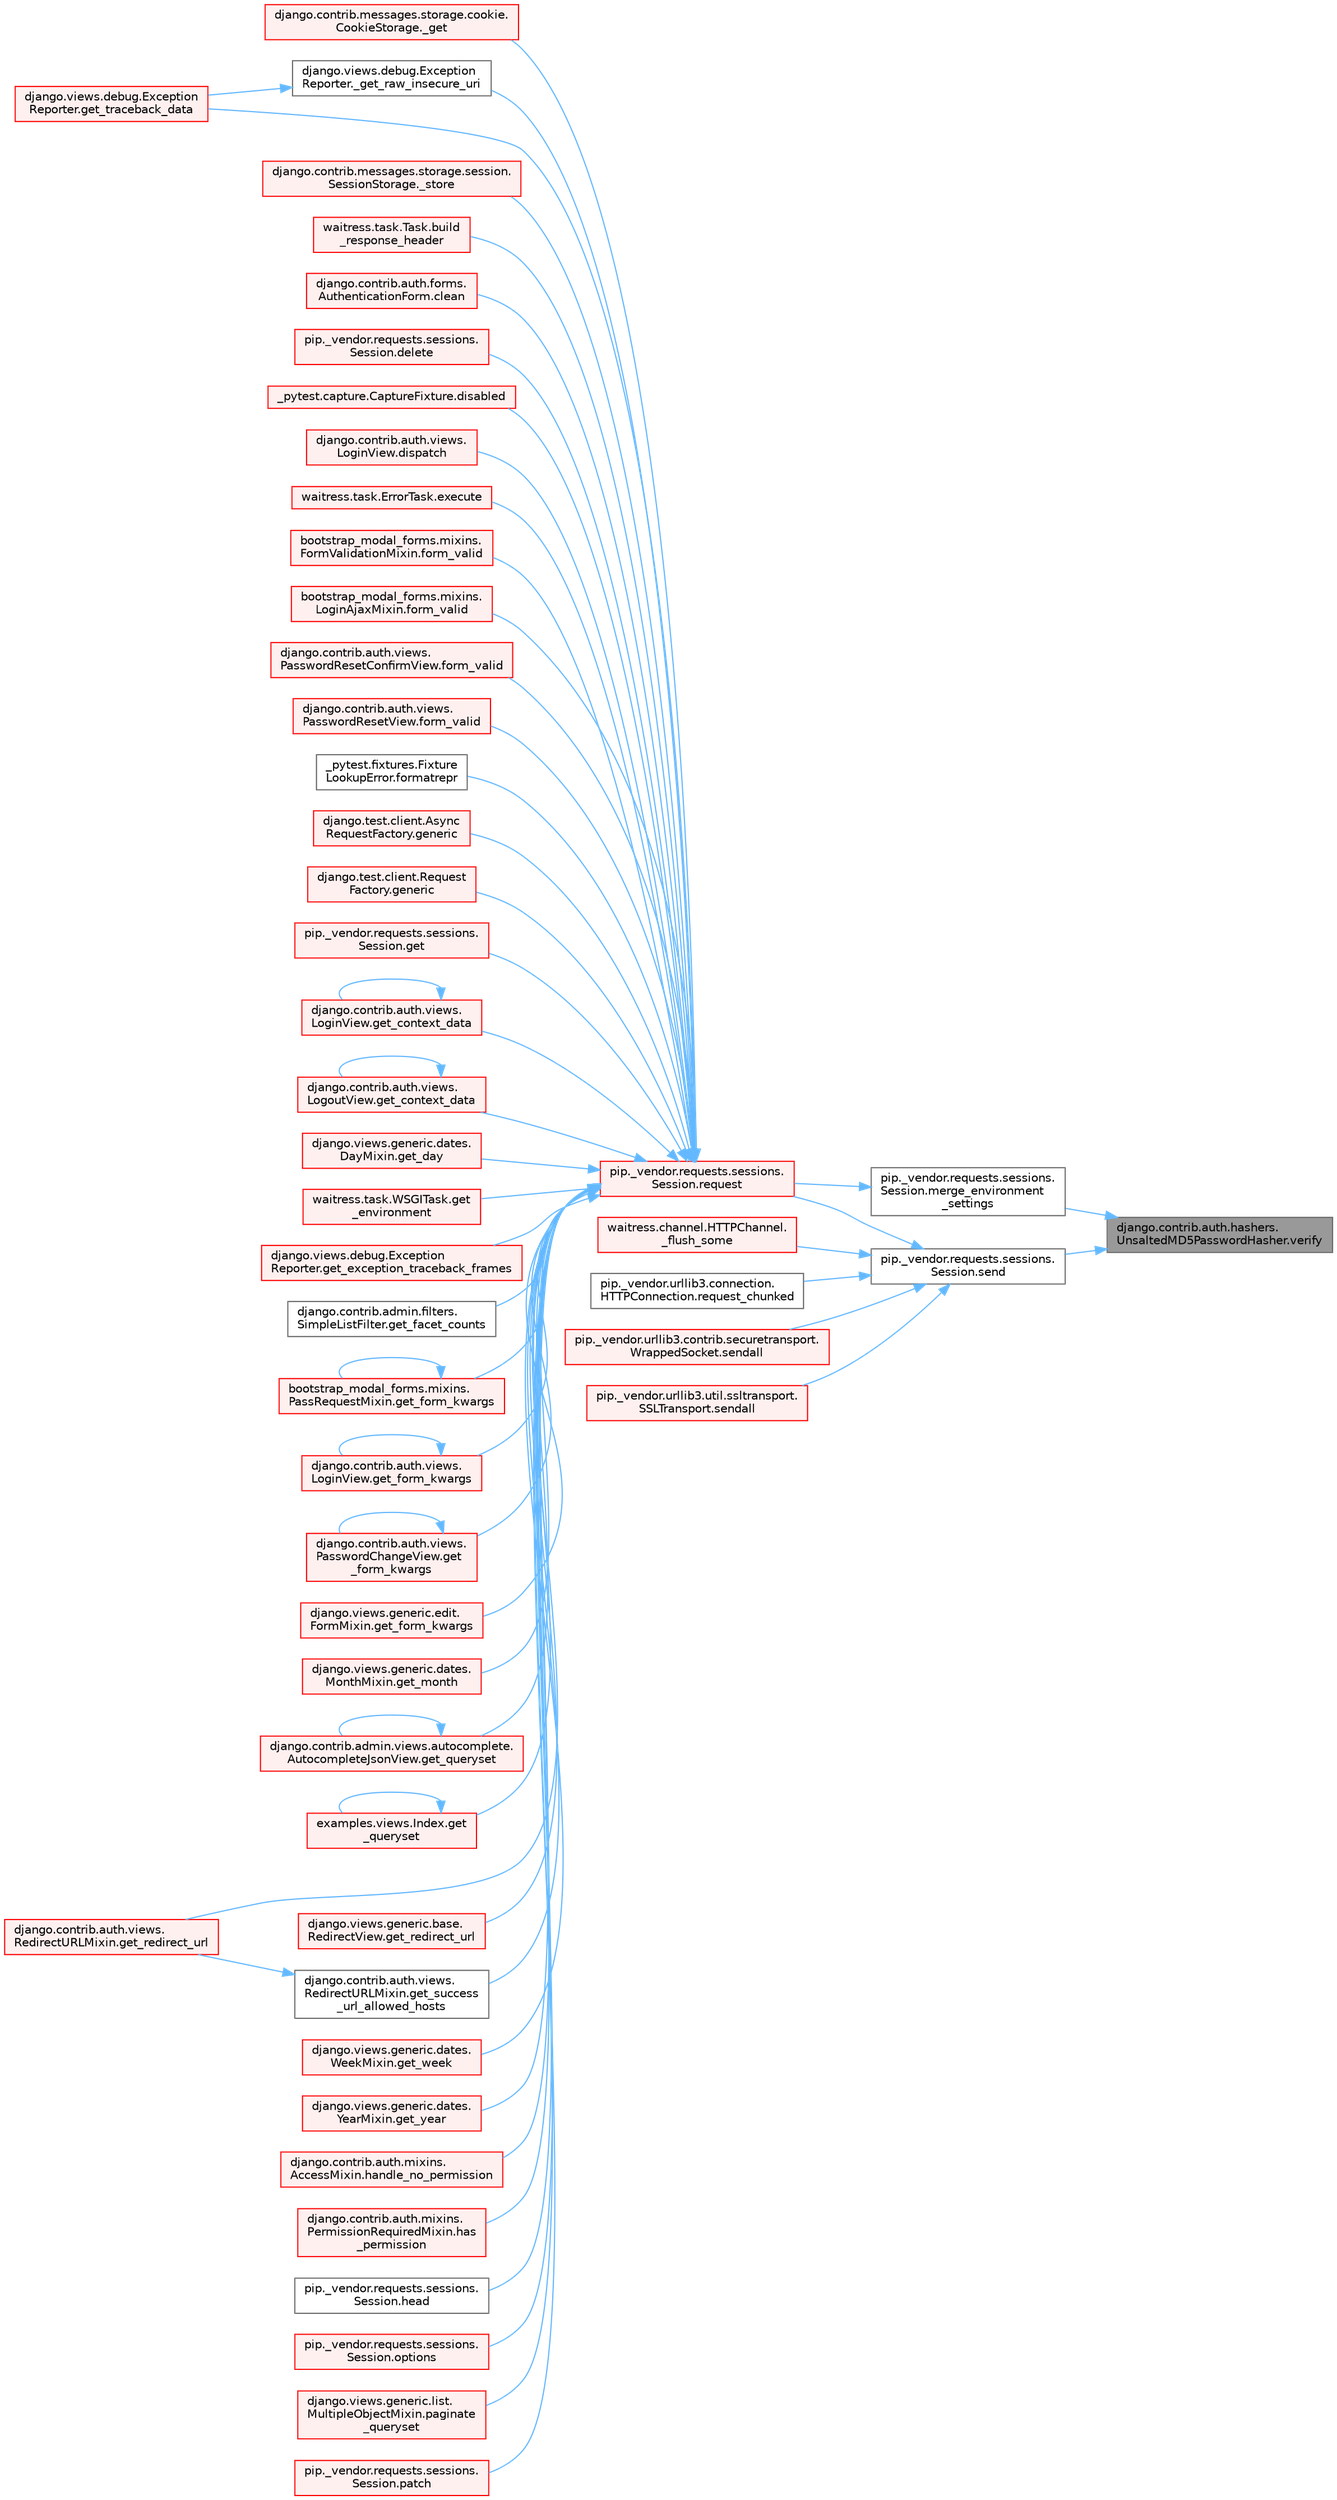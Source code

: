 digraph "django.contrib.auth.hashers.UnsaltedMD5PasswordHasher.verify"
{
 // LATEX_PDF_SIZE
  bgcolor="transparent";
  edge [fontname=Helvetica,fontsize=10,labelfontname=Helvetica,labelfontsize=10];
  node [fontname=Helvetica,fontsize=10,shape=box,height=0.2,width=0.4];
  rankdir="RL";
  Node1 [id="Node000001",label="django.contrib.auth.hashers.\lUnsaltedMD5PasswordHasher.verify",height=0.2,width=0.4,color="gray40", fillcolor="grey60", style="filled", fontcolor="black",tooltip=" "];
  Node1 -> Node2 [id="edge1_Node000001_Node000002",dir="back",color="steelblue1",style="solid",tooltip=" "];
  Node2 [id="Node000002",label="pip._vendor.requests.sessions.\lSession.merge_environment\l_settings",height=0.2,width=0.4,color="grey40", fillcolor="white", style="filled",URL="$classpip_1_1__vendor_1_1requests_1_1sessions_1_1_session.html#a1bbc07ae0fd8434a0ae651e3eb482be0",tooltip=" "];
  Node2 -> Node3 [id="edge2_Node000002_Node000003",dir="back",color="steelblue1",style="solid",tooltip=" "];
  Node3 [id="Node000003",label="pip._vendor.requests.sessions.\lSession.request",height=0.2,width=0.4,color="red", fillcolor="#FFF0F0", style="filled",URL="$classpip_1_1__vendor_1_1requests_1_1sessions_1_1_session.html#a3dddfa16e93faa1a1a553936d913482b",tooltip=" "];
  Node3 -> Node4 [id="edge3_Node000003_Node000004",dir="back",color="steelblue1",style="solid",tooltip=" "];
  Node4 [id="Node000004",label="django.contrib.messages.storage.cookie.\lCookieStorage._get",height=0.2,width=0.4,color="red", fillcolor="#FFF0F0", style="filled",URL="$classdjango_1_1contrib_1_1messages_1_1storage_1_1cookie_1_1_cookie_storage.html#a39d084f6072109675c9ef06c047174e8",tooltip=" "];
  Node3 -> Node124 [id="edge4_Node000003_Node000124",dir="back",color="steelblue1",style="solid",tooltip=" "];
  Node124 [id="Node000124",label="django.views.debug.Exception\lReporter._get_raw_insecure_uri",height=0.2,width=0.4,color="grey40", fillcolor="white", style="filled",URL="$classdjango_1_1views_1_1debug_1_1_exception_reporter.html#a7a7120cc6b92c3e1a0b855e351c30f42",tooltip=" "];
  Node124 -> Node125 [id="edge5_Node000124_Node000125",dir="back",color="steelblue1",style="solid",tooltip=" "];
  Node125 [id="Node000125",label="django.views.debug.Exception\lReporter.get_traceback_data",height=0.2,width=0.4,color="red", fillcolor="#FFF0F0", style="filled",URL="$classdjango_1_1views_1_1debug_1_1_exception_reporter.html#ada9d00ba4c901b186db405e92ebbc211",tooltip=" "];
  Node3 -> Node128 [id="edge6_Node000003_Node000128",dir="back",color="steelblue1",style="solid",tooltip=" "];
  Node128 [id="Node000128",label="django.contrib.messages.storage.session.\lSessionStorage._store",height=0.2,width=0.4,color="red", fillcolor="#FFF0F0", style="filled",URL="$classdjango_1_1contrib_1_1messages_1_1storage_1_1session_1_1_session_storage.html#a371ed03facbc7ae28602ede4c99950d0",tooltip=" "];
  Node3 -> Node2447 [id="edge7_Node000003_Node002447",dir="back",color="steelblue1",style="solid",tooltip=" "];
  Node2447 [id="Node002447",label="waitress.task.Task.build\l_response_header",height=0.2,width=0.4,color="red", fillcolor="#FFF0F0", style="filled",URL="$classwaitress_1_1task_1_1_task.html#a4f20433be6bea4c797bfeb62408b997e",tooltip=" "];
  Node3 -> Node3059 [id="edge8_Node000003_Node003059",dir="back",color="steelblue1",style="solid",tooltip=" "];
  Node3059 [id="Node003059",label="django.contrib.auth.forms.\lAuthenticationForm.clean",height=0.2,width=0.4,color="red", fillcolor="#FFF0F0", style="filled",URL="$classdjango_1_1contrib_1_1auth_1_1forms_1_1_authentication_form.html#a92d28be6696caa8d1b7068eefe81793a",tooltip=" "];
  Node3 -> Node3060 [id="edge9_Node000003_Node003060",dir="back",color="steelblue1",style="solid",tooltip=" "];
  Node3060 [id="Node003060",label="pip._vendor.requests.sessions.\lSession.delete",height=0.2,width=0.4,color="red", fillcolor="#FFF0F0", style="filled",URL="$classpip_1_1__vendor_1_1requests_1_1sessions_1_1_session.html#abb6cd6b39dde48648dc875227e2e258e",tooltip=" "];
  Node3 -> Node3061 [id="edge10_Node000003_Node003061",dir="back",color="steelblue1",style="solid",tooltip=" "];
  Node3061 [id="Node003061",label="_pytest.capture.CaptureFixture.disabled",height=0.2,width=0.4,color="red", fillcolor="#FFF0F0", style="filled",URL="$class__pytest_1_1capture_1_1_capture_fixture.html#a3dda4f7495bd8fb93f4bd7dad2855d7f",tooltip=" "];
  Node3 -> Node2213 [id="edge11_Node000003_Node002213",dir="back",color="steelblue1",style="solid",tooltip=" "];
  Node2213 [id="Node002213",label="django.contrib.auth.views.\lLoginView.dispatch",height=0.2,width=0.4,color="red", fillcolor="#FFF0F0", style="filled",URL="$classdjango_1_1contrib_1_1auth_1_1views_1_1_login_view.html#a69a0b11a6598453586c755b32dfc02c3",tooltip=" "];
  Node3 -> Node3066 [id="edge12_Node000003_Node003066",dir="back",color="steelblue1",style="solid",tooltip=" "];
  Node3066 [id="Node003066",label="waitress.task.ErrorTask.execute",height=0.2,width=0.4,color="red", fillcolor="#FFF0F0", style="filled",URL="$classwaitress_1_1task_1_1_error_task.html#ad5c6d14c13ba3d33e82b1b138e634bb0",tooltip=" "];
  Node3 -> Node3067 [id="edge13_Node000003_Node003067",dir="back",color="steelblue1",style="solid",tooltip=" "];
  Node3067 [id="Node003067",label="bootstrap_modal_forms.mixins.\lFormValidationMixin.form_valid",height=0.2,width=0.4,color="red", fillcolor="#FFF0F0", style="filled",URL="$classbootstrap__modal__forms_1_1mixins_1_1_form_validation_mixin.html#a415bfd631a922d1368281b015e04ba4c",tooltip=" "];
  Node3 -> Node3068 [id="edge14_Node000003_Node003068",dir="back",color="steelblue1",style="solid",tooltip=" "];
  Node3068 [id="Node003068",label="bootstrap_modal_forms.mixins.\lLoginAjaxMixin.form_valid",height=0.2,width=0.4,color="red", fillcolor="#FFF0F0", style="filled",URL="$classbootstrap__modal__forms_1_1mixins_1_1_login_ajax_mixin.html#a1cba170b69b7fd25ca43d399c808725e",tooltip=" "];
  Node3 -> Node3069 [id="edge15_Node000003_Node003069",dir="back",color="steelblue1",style="solid",tooltip=" "];
  Node3069 [id="Node003069",label="django.contrib.auth.views.\lPasswordResetConfirmView.form_valid",height=0.2,width=0.4,color="red", fillcolor="#FFF0F0", style="filled",URL="$classdjango_1_1contrib_1_1auth_1_1views_1_1_password_reset_confirm_view.html#a6da228b477be1871236a83c005301b3c",tooltip=" "];
  Node3 -> Node3070 [id="edge16_Node000003_Node003070",dir="back",color="steelblue1",style="solid",tooltip=" "];
  Node3070 [id="Node003070",label="django.contrib.auth.views.\lPasswordResetView.form_valid",height=0.2,width=0.4,color="red", fillcolor="#FFF0F0", style="filled",URL="$classdjango_1_1contrib_1_1auth_1_1views_1_1_password_reset_view.html#a1beeb7e6b51b528c0c10b3a74c0d51e3",tooltip=" "];
  Node3 -> Node3071 [id="edge17_Node000003_Node003071",dir="back",color="steelblue1",style="solid",tooltip=" "];
  Node3071 [id="Node003071",label="_pytest.fixtures.Fixture\lLookupError.formatrepr",height=0.2,width=0.4,color="grey40", fillcolor="white", style="filled",URL="$class__pytest_1_1fixtures_1_1_fixture_lookup_error.html#a22b5af6283420cffbeff550a445d243a",tooltip=" "];
  Node3 -> Node3072 [id="edge18_Node000003_Node003072",dir="back",color="steelblue1",style="solid",tooltip=" "];
  Node3072 [id="Node003072",label="django.test.client.Async\lRequestFactory.generic",height=0.2,width=0.4,color="red", fillcolor="#FFF0F0", style="filled",URL="$classdjango_1_1test_1_1client_1_1_async_request_factory.html#a470d6888694e77c09bd7d8bf6d588233",tooltip=" "];
  Node3 -> Node3085 [id="edge19_Node000003_Node003085",dir="back",color="steelblue1",style="solid",tooltip=" "];
  Node3085 [id="Node003085",label="django.test.client.Request\lFactory.generic",height=0.2,width=0.4,color="red", fillcolor="#FFF0F0", style="filled",URL="$classdjango_1_1test_1_1client_1_1_request_factory.html#a24740fe264de91d8c4c1205c9172206d",tooltip=" "];
  Node3 -> Node3086 [id="edge20_Node000003_Node003086",dir="back",color="steelblue1",style="solid",tooltip=" "];
  Node3086 [id="Node003086",label="pip._vendor.requests.sessions.\lSession.get",height=0.2,width=0.4,color="red", fillcolor="#FFF0F0", style="filled",URL="$classpip_1_1__vendor_1_1requests_1_1sessions_1_1_session.html#ad86dcc9de47cd87bf70ecf0f2c537e53",tooltip=" "];
  Node3 -> Node3087 [id="edge21_Node000003_Node003087",dir="back",color="steelblue1",style="solid",tooltip=" "];
  Node3087 [id="Node003087",label="django.contrib.auth.views.\lLoginView.get_context_data",height=0.2,width=0.4,color="red", fillcolor="#FFF0F0", style="filled",URL="$classdjango_1_1contrib_1_1auth_1_1views_1_1_login_view.html#a5acd74035066c40850101f1d9643e328",tooltip=" "];
  Node3087 -> Node3087 [id="edge22_Node003087_Node003087",dir="back",color="steelblue1",style="solid",tooltip=" "];
  Node3 -> Node3088 [id="edge23_Node000003_Node003088",dir="back",color="steelblue1",style="solid",tooltip=" "];
  Node3088 [id="Node003088",label="django.contrib.auth.views.\lLogoutView.get_context_data",height=0.2,width=0.4,color="red", fillcolor="#FFF0F0", style="filled",URL="$classdjango_1_1contrib_1_1auth_1_1views_1_1_logout_view.html#afab0ac15cb452acb486a3f7b9747e43b",tooltip=" "];
  Node3088 -> Node3088 [id="edge24_Node003088_Node003088",dir="back",color="steelblue1",style="solid",tooltip=" "];
  Node3 -> Node3089 [id="edge25_Node000003_Node003089",dir="back",color="steelblue1",style="solid",tooltip=" "];
  Node3089 [id="Node003089",label="django.views.generic.dates.\lDayMixin.get_day",height=0.2,width=0.4,color="red", fillcolor="#FFF0F0", style="filled",URL="$classdjango_1_1views_1_1generic_1_1dates_1_1_day_mixin.html#a410db285b705518118df478a63fc572a",tooltip=" "];
  Node3 -> Node3090 [id="edge26_Node000003_Node003090",dir="back",color="steelblue1",style="solid",tooltip=" "];
  Node3090 [id="Node003090",label="waitress.task.WSGITask.get\l_environment",height=0.2,width=0.4,color="red", fillcolor="#FFF0F0", style="filled",URL="$classwaitress_1_1task_1_1_w_s_g_i_task.html#a9a1b4b87c8f7bee8209018ee7c743c26",tooltip=" "];
  Node3 -> Node2605 [id="edge27_Node000003_Node002605",dir="back",color="steelblue1",style="solid",tooltip=" "];
  Node2605 [id="Node002605",label="django.views.debug.Exception\lReporter.get_exception_traceback_frames",height=0.2,width=0.4,color="red", fillcolor="#FFF0F0", style="filled",URL="$classdjango_1_1views_1_1debug_1_1_exception_reporter.html#a326b08b3941038a5504f8e0a846bae68",tooltip=" "];
  Node3 -> Node3092 [id="edge28_Node000003_Node003092",dir="back",color="steelblue1",style="solid",tooltip=" "];
  Node3092 [id="Node003092",label="django.contrib.admin.filters.\lSimpleListFilter.get_facet_counts",height=0.2,width=0.4,color="grey40", fillcolor="white", style="filled",URL="$classdjango_1_1contrib_1_1admin_1_1filters_1_1_simple_list_filter.html#a97fd984f5668670f0887f81c30f9fda7",tooltip=" "];
  Node3 -> Node3093 [id="edge29_Node000003_Node003093",dir="back",color="steelblue1",style="solid",tooltip=" "];
  Node3093 [id="Node003093",label="bootstrap_modal_forms.mixins.\lPassRequestMixin.get_form_kwargs",height=0.2,width=0.4,color="red", fillcolor="#FFF0F0", style="filled",URL="$classbootstrap__modal__forms_1_1mixins_1_1_pass_request_mixin.html#ad4ae849823f332bb1016a8508cb34ee3",tooltip=" "];
  Node3093 -> Node3093 [id="edge30_Node003093_Node003093",dir="back",color="steelblue1",style="solid",tooltip=" "];
  Node3 -> Node3094 [id="edge31_Node000003_Node003094",dir="back",color="steelblue1",style="solid",tooltip=" "];
  Node3094 [id="Node003094",label="django.contrib.auth.views.\lLoginView.get_form_kwargs",height=0.2,width=0.4,color="red", fillcolor="#FFF0F0", style="filled",URL="$classdjango_1_1contrib_1_1auth_1_1views_1_1_login_view.html#a2eba98b8c16c8a98348679ea2c921d25",tooltip=" "];
  Node3094 -> Node3094 [id="edge32_Node003094_Node003094",dir="back",color="steelblue1",style="solid",tooltip=" "];
  Node3 -> Node3095 [id="edge33_Node000003_Node003095",dir="back",color="steelblue1",style="solid",tooltip=" "];
  Node3095 [id="Node003095",label="django.contrib.auth.views.\lPasswordChangeView.get\l_form_kwargs",height=0.2,width=0.4,color="red", fillcolor="#FFF0F0", style="filled",URL="$classdjango_1_1contrib_1_1auth_1_1views_1_1_password_change_view.html#a553cf3e37e5a2c05db774e580cbcc038",tooltip=" "];
  Node3095 -> Node3095 [id="edge34_Node003095_Node003095",dir="back",color="steelblue1",style="solid",tooltip=" "];
  Node3 -> Node1852 [id="edge35_Node000003_Node001852",dir="back",color="steelblue1",style="solid",tooltip=" "];
  Node1852 [id="Node001852",label="django.views.generic.edit.\lFormMixin.get_form_kwargs",height=0.2,width=0.4,color="red", fillcolor="#FFF0F0", style="filled",URL="$classdjango_1_1views_1_1generic_1_1edit_1_1_form_mixin.html#a7e8c141b6c4efa8727e7f06322969249",tooltip=" "];
  Node3 -> Node3096 [id="edge36_Node000003_Node003096",dir="back",color="steelblue1",style="solid",tooltip=" "];
  Node3096 [id="Node003096",label="django.views.generic.dates.\lMonthMixin.get_month",height=0.2,width=0.4,color="red", fillcolor="#FFF0F0", style="filled",URL="$classdjango_1_1views_1_1generic_1_1dates_1_1_month_mixin.html#add54a3d80358c6e643ac264d97d4f2a7",tooltip=" "];
  Node3 -> Node3097 [id="edge37_Node000003_Node003097",dir="back",color="steelblue1",style="solid",tooltip=" "];
  Node3097 [id="Node003097",label="django.contrib.admin.views.autocomplete.\lAutocompleteJsonView.get_queryset",height=0.2,width=0.4,color="red", fillcolor="#FFF0F0", style="filled",URL="$classdjango_1_1contrib_1_1admin_1_1views_1_1autocomplete_1_1_autocomplete_json_view.html#a6eb5abbd3b2e8b252a4ce9ca2680f3d3",tooltip=" "];
  Node3097 -> Node3097 [id="edge38_Node003097_Node003097",dir="back",color="steelblue1",style="solid",tooltip=" "];
  Node3 -> Node3098 [id="edge39_Node000003_Node003098",dir="back",color="steelblue1",style="solid",tooltip=" "];
  Node3098 [id="Node003098",label="examples.views.Index.get\l_queryset",height=0.2,width=0.4,color="red", fillcolor="#FFF0F0", style="filled",URL="$classexamples_1_1views_1_1_index.html#a288026bb9059b37dca786922296dfcd3",tooltip=" "];
  Node3098 -> Node3098 [id="edge40_Node003098_Node003098",dir="back",color="steelblue1",style="solid",tooltip=" "];
  Node3 -> Node3099 [id="edge41_Node000003_Node003099",dir="back",color="steelblue1",style="solid",tooltip=" "];
  Node3099 [id="Node003099",label="django.contrib.auth.views.\lRedirectURLMixin.get_redirect_url",height=0.2,width=0.4,color="red", fillcolor="#FFF0F0", style="filled",URL="$classdjango_1_1contrib_1_1auth_1_1views_1_1_redirect_u_r_l_mixin.html#a5598a164f9f21e7329630fad5e5c4c77",tooltip=" "];
  Node3 -> Node2210 [id="edge42_Node000003_Node002210",dir="back",color="steelblue1",style="solid",tooltip=" "];
  Node2210 [id="Node002210",label="django.views.generic.base.\lRedirectView.get_redirect_url",height=0.2,width=0.4,color="red", fillcolor="#FFF0F0", style="filled",URL="$classdjango_1_1views_1_1generic_1_1base_1_1_redirect_view.html#a04d6cdb2db124920ca88c0c2bed8b1af",tooltip=" "];
  Node3 -> Node3100 [id="edge43_Node000003_Node003100",dir="back",color="steelblue1",style="solid",tooltip=" "];
  Node3100 [id="Node003100",label="django.contrib.auth.views.\lRedirectURLMixin.get_success\l_url_allowed_hosts",height=0.2,width=0.4,color="grey40", fillcolor="white", style="filled",URL="$classdjango_1_1contrib_1_1auth_1_1views_1_1_redirect_u_r_l_mixin.html#a21199247491f0bae617b1efead90ee9b",tooltip=" "];
  Node3100 -> Node3099 [id="edge44_Node003100_Node003099",dir="back",color="steelblue1",style="solid",tooltip=" "];
  Node3 -> Node125 [id="edge45_Node000003_Node000125",dir="back",color="steelblue1",style="solid",tooltip=" "];
  Node3 -> Node3101 [id="edge46_Node000003_Node003101",dir="back",color="steelblue1",style="solid",tooltip=" "];
  Node3101 [id="Node003101",label="django.views.generic.dates.\lWeekMixin.get_week",height=0.2,width=0.4,color="red", fillcolor="#FFF0F0", style="filled",URL="$classdjango_1_1views_1_1generic_1_1dates_1_1_week_mixin.html#a39c8ca71985d8468df01d5dc0ee07750",tooltip=" "];
  Node3 -> Node3102 [id="edge47_Node000003_Node003102",dir="back",color="steelblue1",style="solid",tooltip=" "];
  Node3102 [id="Node003102",label="django.views.generic.dates.\lYearMixin.get_year",height=0.2,width=0.4,color="red", fillcolor="#FFF0F0", style="filled",URL="$classdjango_1_1views_1_1generic_1_1dates_1_1_year_mixin.html#a6e2e940e9853d71a94d5a41b71262ca3",tooltip=" "];
  Node3 -> Node3103 [id="edge48_Node000003_Node003103",dir="back",color="steelblue1",style="solid",tooltip=" "];
  Node3103 [id="Node003103",label="django.contrib.auth.mixins.\lAccessMixin.handle_no_permission",height=0.2,width=0.4,color="red", fillcolor="#FFF0F0", style="filled",URL="$classdjango_1_1contrib_1_1auth_1_1mixins_1_1_access_mixin.html#a3055bb05f7686a8b459fdf6d6b2866b0",tooltip=" "];
  Node3 -> Node3107 [id="edge49_Node000003_Node003107",dir="back",color="steelblue1",style="solid",tooltip=" "];
  Node3107 [id="Node003107",label="django.contrib.auth.mixins.\lPermissionRequiredMixin.has\l_permission",height=0.2,width=0.4,color="red", fillcolor="#FFF0F0", style="filled",URL="$classdjango_1_1contrib_1_1auth_1_1mixins_1_1_permission_required_mixin.html#a4401069defabdb52bb5308d170858633",tooltip=" "];
  Node3 -> Node3108 [id="edge50_Node000003_Node003108",dir="back",color="steelblue1",style="solid",tooltip=" "];
  Node3108 [id="Node003108",label="pip._vendor.requests.sessions.\lSession.head",height=0.2,width=0.4,color="grey40", fillcolor="white", style="filled",URL="$classpip_1_1__vendor_1_1requests_1_1sessions_1_1_session.html#a1629a21f81669fcbc725554975ecd2c7",tooltip=" "];
  Node3 -> Node3109 [id="edge51_Node000003_Node003109",dir="back",color="steelblue1",style="solid",tooltip=" "];
  Node3109 [id="Node003109",label="pip._vendor.requests.sessions.\lSession.options",height=0.2,width=0.4,color="red", fillcolor="#FFF0F0", style="filled",URL="$classpip_1_1__vendor_1_1requests_1_1sessions_1_1_session.html#a210270880f90521b3b3014748ecd87e9",tooltip=" "];
  Node3 -> Node3110 [id="edge52_Node000003_Node003110",dir="back",color="steelblue1",style="solid",tooltip=" "];
  Node3110 [id="Node003110",label="django.views.generic.list.\lMultipleObjectMixin.paginate\l_queryset",height=0.2,width=0.4,color="red", fillcolor="#FFF0F0", style="filled",URL="$classdjango_1_1views_1_1generic_1_1list_1_1_multiple_object_mixin.html#a629d97db3e2fce953986e39c9e5b0f5a",tooltip=" "];
  Node3 -> Node3112 [id="edge53_Node000003_Node003112",dir="back",color="steelblue1",style="solid",tooltip=" "];
  Node3112 [id="Node003112",label="pip._vendor.requests.sessions.\lSession.patch",height=0.2,width=0.4,color="red", fillcolor="#FFF0F0", style="filled",URL="$classpip_1_1__vendor_1_1requests_1_1sessions_1_1_session.html#a3757f7e040251cea22318be921604900",tooltip=" "];
  Node1 -> Node1765 [id="edge54_Node000001_Node001765",dir="back",color="steelblue1",style="solid",tooltip=" "];
  Node1765 [id="Node001765",label="pip._vendor.requests.sessions.\lSession.send",height=0.2,width=0.4,color="grey40", fillcolor="white", style="filled",URL="$classpip_1_1__vendor_1_1requests_1_1sessions_1_1_session.html#ac53877008b8d3c6901be36033885124c",tooltip=" "];
  Node1765 -> Node91 [id="edge55_Node001765_Node000091",dir="back",color="steelblue1",style="solid",tooltip=" "];
  Node91 [id="Node000091",label="waitress.channel.HTTPChannel.\l_flush_some",height=0.2,width=0.4,color="red", fillcolor="#FFF0F0", style="filled",URL="$classwaitress_1_1channel_1_1_h_t_t_p_channel.html#af4abc69cb0ebdecacfe3e79bda37a43f",tooltip=" "];
  Node1765 -> Node3 [id="edge56_Node001765_Node000003",dir="back",color="steelblue1",style="solid",tooltip=" "];
  Node1765 -> Node98 [id="edge57_Node001765_Node000098",dir="back",color="steelblue1",style="solid",tooltip=" "];
  Node98 [id="Node000098",label="pip._vendor.urllib3.connection.\lHTTPConnection.request_chunked",height=0.2,width=0.4,color="grey40", fillcolor="white", style="filled",URL="$classpip_1_1__vendor_1_1urllib3_1_1connection_1_1_h_t_t_p_connection.html#a9af6f422554c315fcde06d65e97becfc",tooltip=" "];
  Node1765 -> Node99 [id="edge58_Node001765_Node000099",dir="back",color="steelblue1",style="solid",tooltip=" "];
  Node99 [id="Node000099",label="pip._vendor.urllib3.contrib.securetransport.\lWrappedSocket.sendall",height=0.2,width=0.4,color="red", fillcolor="#FFF0F0", style="filled",URL="$classpip_1_1__vendor_1_1urllib3_1_1contrib_1_1securetransport_1_1_wrapped_socket.html#a67b9b212d8bdb9f37e14c33d3c28ce8e",tooltip=" "];
  Node1765 -> Node100 [id="edge59_Node001765_Node000100",dir="back",color="steelblue1",style="solid",tooltip=" "];
  Node100 [id="Node000100",label="pip._vendor.urllib3.util.ssltransport.\lSSLTransport.sendall",height=0.2,width=0.4,color="red", fillcolor="#FFF0F0", style="filled",URL="$classpip_1_1__vendor_1_1urllib3_1_1util_1_1ssltransport_1_1_s_s_l_transport.html#a6127132ecea729b7d77e99c6c6eac732",tooltip=" "];
}
